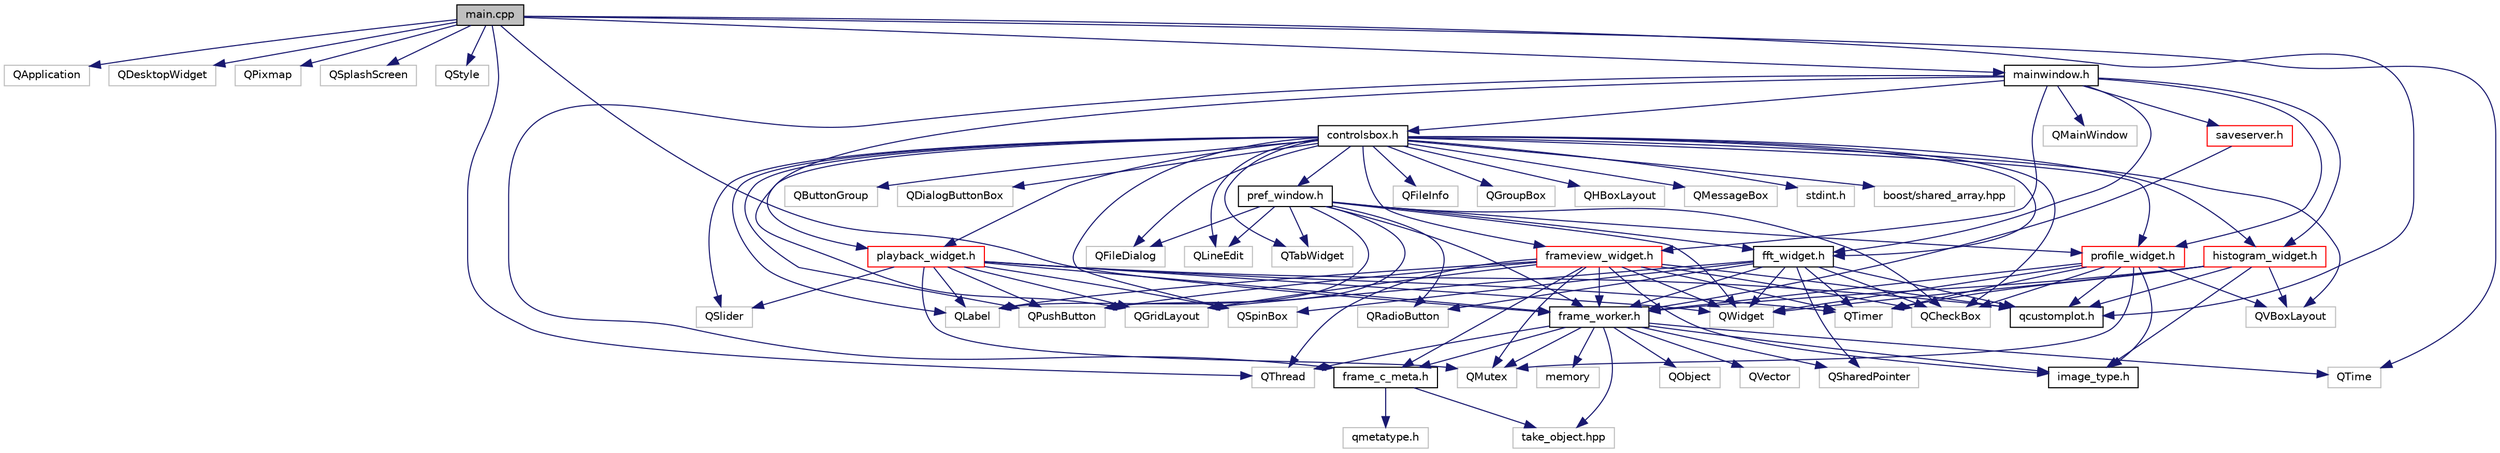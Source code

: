 digraph "main.cpp"
{
  edge [fontname="Helvetica",fontsize="10",labelfontname="Helvetica",labelfontsize="10"];
  node [fontname="Helvetica",fontsize="10",shape=record];
  Node1 [label="main.cpp",height=0.2,width=0.4,color="black", fillcolor="grey75", style="filled", fontcolor="black"];
  Node1 -> Node2 [color="midnightblue",fontsize="10",style="solid"];
  Node2 [label="QApplication",height=0.2,width=0.4,color="grey75", fillcolor="white", style="filled"];
  Node1 -> Node3 [color="midnightblue",fontsize="10",style="solid"];
  Node3 [label="QDesktopWidget",height=0.2,width=0.4,color="grey75", fillcolor="white", style="filled"];
  Node1 -> Node4 [color="midnightblue",fontsize="10",style="solid"];
  Node4 [label="QPixmap",height=0.2,width=0.4,color="grey75", fillcolor="white", style="filled"];
  Node1 -> Node5 [color="midnightblue",fontsize="10",style="solid"];
  Node5 [label="QSplashScreen",height=0.2,width=0.4,color="grey75", fillcolor="white", style="filled"];
  Node1 -> Node6 [color="midnightblue",fontsize="10",style="solid"];
  Node6 [label="QStyle",height=0.2,width=0.4,color="grey75", fillcolor="white", style="filled"];
  Node1 -> Node7 [color="midnightblue",fontsize="10",style="solid"];
  Node7 [label="QThread",height=0.2,width=0.4,color="grey75", fillcolor="white", style="filled"];
  Node1 -> Node8 [color="midnightblue",fontsize="10",style="solid"];
  Node8 [label="QTime",height=0.2,width=0.4,color="grey75", fillcolor="white", style="filled"];
  Node1 -> Node9 [color="midnightblue",fontsize="10",style="solid"];
  Node9 [label="mainwindow.h",height=0.2,width=0.4,color="black", fillcolor="white", style="filled",URL="$mainwindow_8h.html",tooltip="The main viewing window for Live View. "];
  Node9 -> Node10 [color="midnightblue",fontsize="10",style="solid"];
  Node10 [label="QMainWindow",height=0.2,width=0.4,color="grey75", fillcolor="white", style="filled"];
  Node9 -> Node11 [color="midnightblue",fontsize="10",style="solid"];
  Node11 [label="controlsbox.h",height=0.2,width=0.4,color="black", fillcolor="white", style="filled",URL="$controlsbox_8h.html",tooltip="Widget which contains the GUI elements common to several or all plotting widgets. ..."];
  Node11 -> Node12 [color="midnightblue",fontsize="10",style="solid"];
  Node12 [label="QButtonGroup",height=0.2,width=0.4,color="grey75", fillcolor="white", style="filled"];
  Node11 -> Node13 [color="midnightblue",fontsize="10",style="solid"];
  Node13 [label="QCheckBox",height=0.2,width=0.4,color="grey75", fillcolor="white", style="filled"];
  Node11 -> Node14 [color="midnightblue",fontsize="10",style="solid"];
  Node14 [label="QDialogButtonBox",height=0.2,width=0.4,color="grey75", fillcolor="white", style="filled"];
  Node11 -> Node15 [color="midnightblue",fontsize="10",style="solid"];
  Node15 [label="QFileDialog",height=0.2,width=0.4,color="grey75", fillcolor="white", style="filled"];
  Node11 -> Node16 [color="midnightblue",fontsize="10",style="solid"];
  Node16 [label="QFileInfo",height=0.2,width=0.4,color="grey75", fillcolor="white", style="filled"];
  Node11 -> Node17 [color="midnightblue",fontsize="10",style="solid"];
  Node17 [label="QGridLayout",height=0.2,width=0.4,color="grey75", fillcolor="white", style="filled"];
  Node11 -> Node18 [color="midnightblue",fontsize="10",style="solid"];
  Node18 [label="QGroupBox",height=0.2,width=0.4,color="grey75", fillcolor="white", style="filled"];
  Node11 -> Node19 [color="midnightblue",fontsize="10",style="solid"];
  Node19 [label="QHBoxLayout",height=0.2,width=0.4,color="grey75", fillcolor="white", style="filled"];
  Node11 -> Node20 [color="midnightblue",fontsize="10",style="solid"];
  Node20 [label="QLabel",height=0.2,width=0.4,color="grey75", fillcolor="white", style="filled"];
  Node11 -> Node21 [color="midnightblue",fontsize="10",style="solid"];
  Node21 [label="QLineEdit",height=0.2,width=0.4,color="grey75", fillcolor="white", style="filled"];
  Node11 -> Node22 [color="midnightblue",fontsize="10",style="solid"];
  Node22 [label="QMessageBox",height=0.2,width=0.4,color="grey75", fillcolor="white", style="filled"];
  Node11 -> Node23 [color="midnightblue",fontsize="10",style="solid"];
  Node23 [label="QPushButton",height=0.2,width=0.4,color="grey75", fillcolor="white", style="filled"];
  Node11 -> Node24 [color="midnightblue",fontsize="10",style="solid"];
  Node24 [label="QSlider",height=0.2,width=0.4,color="grey75", fillcolor="white", style="filled"];
  Node11 -> Node25 [color="midnightblue",fontsize="10",style="solid"];
  Node25 [label="QSpinBox",height=0.2,width=0.4,color="grey75", fillcolor="white", style="filled"];
  Node11 -> Node26 [color="midnightblue",fontsize="10",style="solid"];
  Node26 [label="QTabWidget",height=0.2,width=0.4,color="grey75", fillcolor="white", style="filled"];
  Node11 -> Node27 [color="midnightblue",fontsize="10",style="solid"];
  Node27 [label="QVBoxLayout",height=0.2,width=0.4,color="grey75", fillcolor="white", style="filled"];
  Node11 -> Node28 [color="midnightblue",fontsize="10",style="solid"];
  Node28 [label="stdint.h",height=0.2,width=0.4,color="grey75", fillcolor="white", style="filled"];
  Node11 -> Node29 [color="midnightblue",fontsize="10",style="solid"];
  Node29 [label="boost/shared_array.hpp",height=0.2,width=0.4,color="grey75", fillcolor="white", style="filled"];
  Node11 -> Node30 [color="midnightblue",fontsize="10",style="solid"];
  Node30 [label="fft_widget.h",height=0.2,width=0.4,color="black", fillcolor="white", style="filled",URL="$fft__widget_8h.html",tooltip="Plots a bar graph of the FFT of a time series. "];
  Node30 -> Node31 [color="midnightblue",fontsize="10",style="solid"];
  Node31 [label="QSharedPointer",height=0.2,width=0.4,color="grey75", fillcolor="white", style="filled"];
  Node30 -> Node32 [color="midnightblue",fontsize="10",style="solid"];
  Node32 [label="QWidget",height=0.2,width=0.4,color="grey75", fillcolor="white", style="filled"];
  Node30 -> Node17 [color="midnightblue",fontsize="10",style="solid"];
  Node30 -> Node13 [color="midnightblue",fontsize="10",style="solid"];
  Node30 -> Node33 [color="midnightblue",fontsize="10",style="solid"];
  Node33 [label="QRadioButton",height=0.2,width=0.4,color="grey75", fillcolor="white", style="filled"];
  Node30 -> Node25 [color="midnightblue",fontsize="10",style="solid"];
  Node30 -> Node34 [color="midnightblue",fontsize="10",style="solid"];
  Node34 [label="QTimer",height=0.2,width=0.4,color="grey75", fillcolor="white", style="filled"];
  Node30 -> Node35 [color="midnightblue",fontsize="10",style="solid"];
  Node35 [label="qcustomplot.h",height=0.2,width=0.4,color="black", fillcolor="white", style="filled",URL="$qcustomplot_8h_source.html"];
  Node30 -> Node36 [color="midnightblue",fontsize="10",style="solid"];
  Node36 [label="frame_worker.h",height=0.2,width=0.4,color="black", fillcolor="white", style="filled",URL="$frame__worker_8h.html",tooltip="Communicates with the backend and connects public information between widgets. "];
  Node36 -> Node37 [color="midnightblue",fontsize="10",style="solid"];
  Node37 [label="QObject",height=0.2,width=0.4,color="grey75", fillcolor="white", style="filled"];
  Node36 -> Node38 [color="midnightblue",fontsize="10",style="solid"];
  Node38 [label="QMutex",height=0.2,width=0.4,color="grey75", fillcolor="white", style="filled"];
  Node36 -> Node31 [color="midnightblue",fontsize="10",style="solid"];
  Node36 -> Node7 [color="midnightblue",fontsize="10",style="solid"];
  Node36 -> Node8 [color="midnightblue",fontsize="10",style="solid"];
  Node36 -> Node39 [color="midnightblue",fontsize="10",style="solid"];
  Node39 [label="QVector",height=0.2,width=0.4,color="grey75", fillcolor="white", style="filled"];
  Node36 -> Node40 [color="midnightblue",fontsize="10",style="solid"];
  Node40 [label="memory",height=0.2,width=0.4,color="grey75", fillcolor="white", style="filled"];
  Node36 -> Node41 [color="midnightblue",fontsize="10",style="solid"];
  Node41 [label="take_object.hpp",height=0.2,width=0.4,color="grey75", fillcolor="white", style="filled"];
  Node36 -> Node42 [color="midnightblue",fontsize="10",style="solid"];
  Node42 [label="frame_c_meta.h",height=0.2,width=0.4,color="black", fillcolor="white", style="filled",URL="$frame__c__meta_8h.html",tooltip="Declares the frame_c data structure as a meta type. "];
  Node42 -> Node41 [color="midnightblue",fontsize="10",style="solid"];
  Node42 -> Node43 [color="midnightblue",fontsize="10",style="solid"];
  Node43 [label="qmetatype.h",height=0.2,width=0.4,color="grey75", fillcolor="white", style="filled"];
  Node36 -> Node44 [color="midnightblue",fontsize="10",style="solid"];
  Node44 [label="image_type.h",height=0.2,width=0.4,color="black", fillcolor="white", style="filled",URL="$image__type_8h.html",tooltip="Contains a list of all frontend image type. Several members are deprecated in the current version..."];
  Node11 -> Node45 [color="midnightblue",fontsize="10",style="solid"];
  Node45 [label="frameview_widget.h",height=0.2,width=0.4,color="red", fillcolor="white", style="filled",URL="$frameview__widget_8h.html",tooltip="Widget which plots live color maps of image data. "];
  Node45 -> Node32 [color="midnightblue",fontsize="10",style="solid"];
  Node45 -> Node7 [color="midnightblue",fontsize="10",style="solid"];
  Node45 -> Node17 [color="midnightblue",fontsize="10",style="solid"];
  Node45 -> Node13 [color="midnightblue",fontsize="10",style="solid"];
  Node45 -> Node20 [color="midnightblue",fontsize="10",style="solid"];
  Node45 -> Node34 [color="midnightblue",fontsize="10",style="solid"];
  Node45 -> Node23 [color="midnightblue",fontsize="10",style="solid"];
  Node45 -> Node38 [color="midnightblue",fontsize="10",style="solid"];
  Node45 -> Node42 [color="midnightblue",fontsize="10",style="solid"];
  Node45 -> Node36 [color="midnightblue",fontsize="10",style="solid"];
  Node45 -> Node44 [color="midnightblue",fontsize="10",style="solid"];
  Node45 -> Node35 [color="midnightblue",fontsize="10",style="solid"];
  Node11 -> Node46 [color="midnightblue",fontsize="10",style="solid"];
  Node46 [label="histogram_widget.h",height=0.2,width=0.4,color="red", fillcolor="white", style="filled",URL="$histogram__widget_8h.html",tooltip="Plots a histogram of the spatial frequency of pixel standard deviations. "];
  Node46 -> Node32 [color="midnightblue",fontsize="10",style="solid"];
  Node46 -> Node27 [color="midnightblue",fontsize="10",style="solid"];
  Node46 -> Node34 [color="midnightblue",fontsize="10",style="solid"];
  Node46 -> Node35 [color="midnightblue",fontsize="10",style="solid"];
  Node46 -> Node36 [color="midnightblue",fontsize="10",style="solid"];
  Node46 -> Node44 [color="midnightblue",fontsize="10",style="solid"];
  Node11 -> Node47 [color="midnightblue",fontsize="10",style="solid"];
  Node47 [label="playback_widget.h",height=0.2,width=0.4,color="red", fillcolor="white", style="filled",URL="$playback__widget_8h.html",tooltip="Enables the playback of image data in a video player environment. "];
  Node47 -> Node17 [color="midnightblue",fontsize="10",style="solid"];
  Node47 -> Node20 [color="midnightblue",fontsize="10",style="solid"];
  Node47 -> Node38 [color="midnightblue",fontsize="10",style="solid"];
  Node47 -> Node23 [color="midnightblue",fontsize="10",style="solid"];
  Node47 -> Node24 [color="midnightblue",fontsize="10",style="solid"];
  Node47 -> Node25 [color="midnightblue",fontsize="10",style="solid"];
  Node47 -> Node34 [color="midnightblue",fontsize="10",style="solid"];
  Node47 -> Node32 [color="midnightblue",fontsize="10",style="solid"];
  Node47 -> Node36 [color="midnightblue",fontsize="10",style="solid"];
  Node47 -> Node35 [color="midnightblue",fontsize="10",style="solid"];
  Node11 -> Node48 [color="midnightblue",fontsize="10",style="solid"];
  Node48 [label="profile_widget.h",height=0.2,width=0.4,color="red", fillcolor="white", style="filled",URL="$profile__widget_8h.html",tooltip="Widget which displays a line plot of two dimensions of image data. "];
  Node48 -> Node13 [color="midnightblue",fontsize="10",style="solid"];
  Node48 -> Node38 [color="midnightblue",fontsize="10",style="solid"];
  Node48 -> Node34 [color="midnightblue",fontsize="10",style="solid"];
  Node48 -> Node27 [color="midnightblue",fontsize="10",style="solid"];
  Node48 -> Node32 [color="midnightblue",fontsize="10",style="solid"];
  Node48 -> Node35 [color="midnightblue",fontsize="10",style="solid"];
  Node48 -> Node36 [color="midnightblue",fontsize="10",style="solid"];
  Node48 -> Node44 [color="midnightblue",fontsize="10",style="solid"];
  Node11 -> Node49 [color="midnightblue",fontsize="10",style="solid"];
  Node49 [label="pref_window.h",height=0.2,width=0.4,color="black", fillcolor="white", style="filled",URL="$pref__window_8h.html",tooltip="Adjusts hardware settings in the backend. "];
  Node49 -> Node32 [color="midnightblue",fontsize="10",style="solid"];
  Node49 -> Node20 [color="midnightblue",fontsize="10",style="solid"];
  Node49 -> Node23 [color="midnightblue",fontsize="10",style="solid"];
  Node49 -> Node13 [color="midnightblue",fontsize="10",style="solid"];
  Node49 -> Node33 [color="midnightblue",fontsize="10",style="solid"];
  Node49 -> Node21 [color="midnightblue",fontsize="10",style="solid"];
  Node49 -> Node15 [color="midnightblue",fontsize="10",style="solid"];
  Node49 -> Node26 [color="midnightblue",fontsize="10",style="solid"];
  Node49 -> Node36 [color="midnightblue",fontsize="10",style="solid"];
  Node49 -> Node48 [color="midnightblue",fontsize="10",style="solid"];
  Node49 -> Node30 [color="midnightblue",fontsize="10",style="solid"];
  Node9 -> Node30 [color="midnightblue",fontsize="10",style="solid"];
  Node9 -> Node42 [color="midnightblue",fontsize="10",style="solid"];
  Node9 -> Node45 [color="midnightblue",fontsize="10",style="solid"];
  Node9 -> Node46 [color="midnightblue",fontsize="10",style="solid"];
  Node9 -> Node48 [color="midnightblue",fontsize="10",style="solid"];
  Node9 -> Node47 [color="midnightblue",fontsize="10",style="solid"];
  Node9 -> Node50 [color="midnightblue",fontsize="10",style="solid"];
  Node50 [label="saveserver.h",height=0.2,width=0.4,color="red", fillcolor="white", style="filled",URL="$saveserver_8h.html",tooltip="Establishes a server which can accept remote frame saving commands. "];
  Node50 -> Node36 [color="midnightblue",fontsize="10",style="solid"];
  Node1 -> Node35 [color="midnightblue",fontsize="10",style="solid"];
  Node1 -> Node36 [color="midnightblue",fontsize="10",style="solid"];
}
